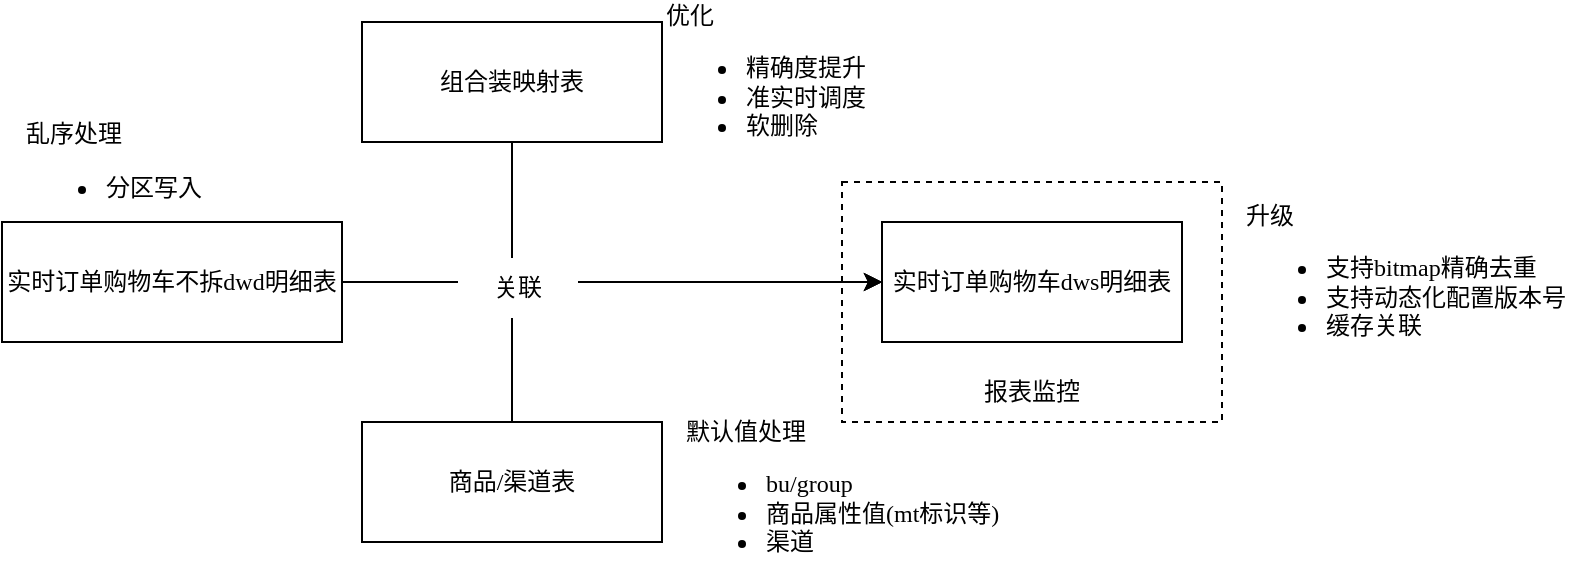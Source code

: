 <mxfile version="22.1.12" type="github">
  <diagram name="第 1 页" id="_Ai7vvlEYbXwGka6gXX4">
    <mxGraphModel dx="1765" dy="485" grid="1" gridSize="10" guides="1" tooltips="1" connect="1" arrows="1" fold="1" page="1" pageScale="1" pageWidth="827" pageHeight="1169" math="0" shadow="0">
      <root>
        <mxCell id="0" />
        <mxCell id="1" parent="0" />
        <mxCell id="6uanAG1I6Ww46BZUfxd2-9" value="" style="rounded=0;whiteSpace=wrap;html=1;dashed=1;fontFamily=微软雅黑;" vertex="1" parent="1">
          <mxGeometry x="150" y="320" width="190" height="120" as="geometry" />
        </mxCell>
        <mxCell id="6uanAG1I6Ww46BZUfxd2-7" style="edgeStyle=orthogonalEdgeStyle;rounded=0;orthogonalLoop=1;jettySize=auto;html=1;exitX=0.5;exitY=0;exitDx=0;exitDy=0;entryX=0;entryY=0.5;entryDx=0;entryDy=0;fontFamily=微软雅黑;" edge="1" parent="1" source="6uanAG1I6Ww46BZUfxd2-6" target="gj5sXCmEHE9GCF9gbkwT-7">
          <mxGeometry relative="1" as="geometry" />
        </mxCell>
        <mxCell id="gj5sXCmEHE9GCF9gbkwT-8" style="edgeStyle=orthogonalEdgeStyle;rounded=0;orthogonalLoop=1;jettySize=auto;html=1;exitX=1;exitY=0.5;exitDx=0;exitDy=0;entryX=0;entryY=0.5;entryDx=0;entryDy=0;fontFamily=微软雅黑;" parent="1" source="gj5sXCmEHE9GCF9gbkwT-1" target="gj5sXCmEHE9GCF9gbkwT-7" edge="1">
          <mxGeometry relative="1" as="geometry" />
        </mxCell>
        <mxCell id="gj5sXCmEHE9GCF9gbkwT-1" value="实时订单购物车不拆dwd明细表" style="rounded=0;whiteSpace=wrap;html=1;fontFamily=微软雅黑;" parent="1" vertex="1">
          <mxGeometry x="-270" y="340" width="170" height="60" as="geometry" />
        </mxCell>
        <mxCell id="gj5sXCmEHE9GCF9gbkwT-2" value="默认值处理&lt;br&gt;&lt;ul&gt;&lt;li&gt;bu/group&lt;/li&gt;&lt;li&gt;商品属性值(mt标识等)&lt;/li&gt;&lt;li&gt;渠道&lt;/li&gt;&lt;/ul&gt;" style="text;html=1;strokeColor=none;fillColor=none;align=left;verticalAlign=middle;whiteSpace=wrap;rounded=0;fontFamily=微软雅黑;" parent="1" vertex="1">
          <mxGeometry x="70" y="463" width="170" height="30" as="geometry" />
        </mxCell>
        <mxCell id="gj5sXCmEHE9GCF9gbkwT-3" value="优化&lt;br&gt;&lt;ul&gt;&lt;li&gt;精确度提升&lt;/li&gt;&lt;li&gt;准实时调度&lt;/li&gt;&lt;li&gt;软删除&lt;/li&gt;&lt;/ul&gt;" style="text;html=1;strokeColor=none;fillColor=none;align=left;verticalAlign=middle;whiteSpace=wrap;rounded=0;fontFamily=微软雅黑;" parent="1" vertex="1">
          <mxGeometry x="60" y="245" width="140" height="50" as="geometry" />
        </mxCell>
        <mxCell id="gj5sXCmEHE9GCF9gbkwT-7" value="实时订单购物车dws明细表" style="rounded=0;whiteSpace=wrap;html=1;fontFamily=微软雅黑;" parent="1" vertex="1">
          <mxGeometry x="170" y="340" width="150" height="60" as="geometry" />
        </mxCell>
        <mxCell id="6uanAG1I6Ww46BZUfxd2-2" style="edgeStyle=orthogonalEdgeStyle;rounded=0;orthogonalLoop=1;jettySize=auto;html=1;exitX=0.5;exitY=1;exitDx=0;exitDy=0;entryX=0;entryY=0.5;entryDx=0;entryDy=0;fontFamily=微软雅黑;" edge="1" parent="1" source="6uanAG1I6Ww46BZUfxd2-1" target="gj5sXCmEHE9GCF9gbkwT-7">
          <mxGeometry relative="1" as="geometry" />
        </mxCell>
        <mxCell id="6uanAG1I6Ww46BZUfxd2-1" value="组合装映射表" style="rounded=0;whiteSpace=wrap;html=1;fontFamily=微软雅黑;" vertex="1" parent="1">
          <mxGeometry x="-90" y="240" width="150" height="60" as="geometry" />
        </mxCell>
        <mxCell id="6uanAG1I6Ww46BZUfxd2-3" value="关联" style="text;html=1;strokeColor=none;fillColor=default;align=center;verticalAlign=middle;whiteSpace=wrap;rounded=0;fontFamily=微软雅黑;" vertex="1" parent="1">
          <mxGeometry x="-42" y="358" width="60" height="30" as="geometry" />
        </mxCell>
        <mxCell id="6uanAG1I6Ww46BZUfxd2-6" value="商品/渠道表" style="rounded=0;whiteSpace=wrap;html=1;fontFamily=微软雅黑;" vertex="1" parent="1">
          <mxGeometry x="-90" y="440" width="150" height="60" as="geometry" />
        </mxCell>
        <mxCell id="6uanAG1I6Ww46BZUfxd2-10" value="报表监控" style="text;html=1;strokeColor=none;fillColor=none;align=center;verticalAlign=middle;whiteSpace=wrap;rounded=0;fontFamily=微软雅黑;" vertex="1" parent="1">
          <mxGeometry x="215" y="410" width="60" height="30" as="geometry" />
        </mxCell>
        <mxCell id="6uanAG1I6Ww46BZUfxd2-11" value="升级&lt;br&gt;&lt;ul&gt;&lt;li&gt;支持bitmap精确去重&lt;/li&gt;&lt;li&gt;支持动态化配置版本号&lt;/li&gt;&lt;li&gt;缓存关联&lt;/li&gt;&lt;/ul&gt;" style="text;html=1;strokeColor=none;fillColor=none;align=left;verticalAlign=middle;whiteSpace=wrap;rounded=0;fontFamily=微软雅黑;" vertex="1" parent="1">
          <mxGeometry x="350" y="345" width="170" height="50" as="geometry" />
        </mxCell>
        <mxCell id="6uanAG1I6Ww46BZUfxd2-12" value="乱序处理&lt;br&gt;&lt;ul&gt;&lt;li&gt;分区写入&lt;/li&gt;&lt;/ul&gt;" style="text;html=1;strokeColor=none;fillColor=none;align=left;verticalAlign=middle;whiteSpace=wrap;rounded=0;fontFamily=微软雅黑;" vertex="1" parent="1">
          <mxGeometry x="-260" y="300" width="170" height="30" as="geometry" />
        </mxCell>
      </root>
    </mxGraphModel>
  </diagram>
</mxfile>
